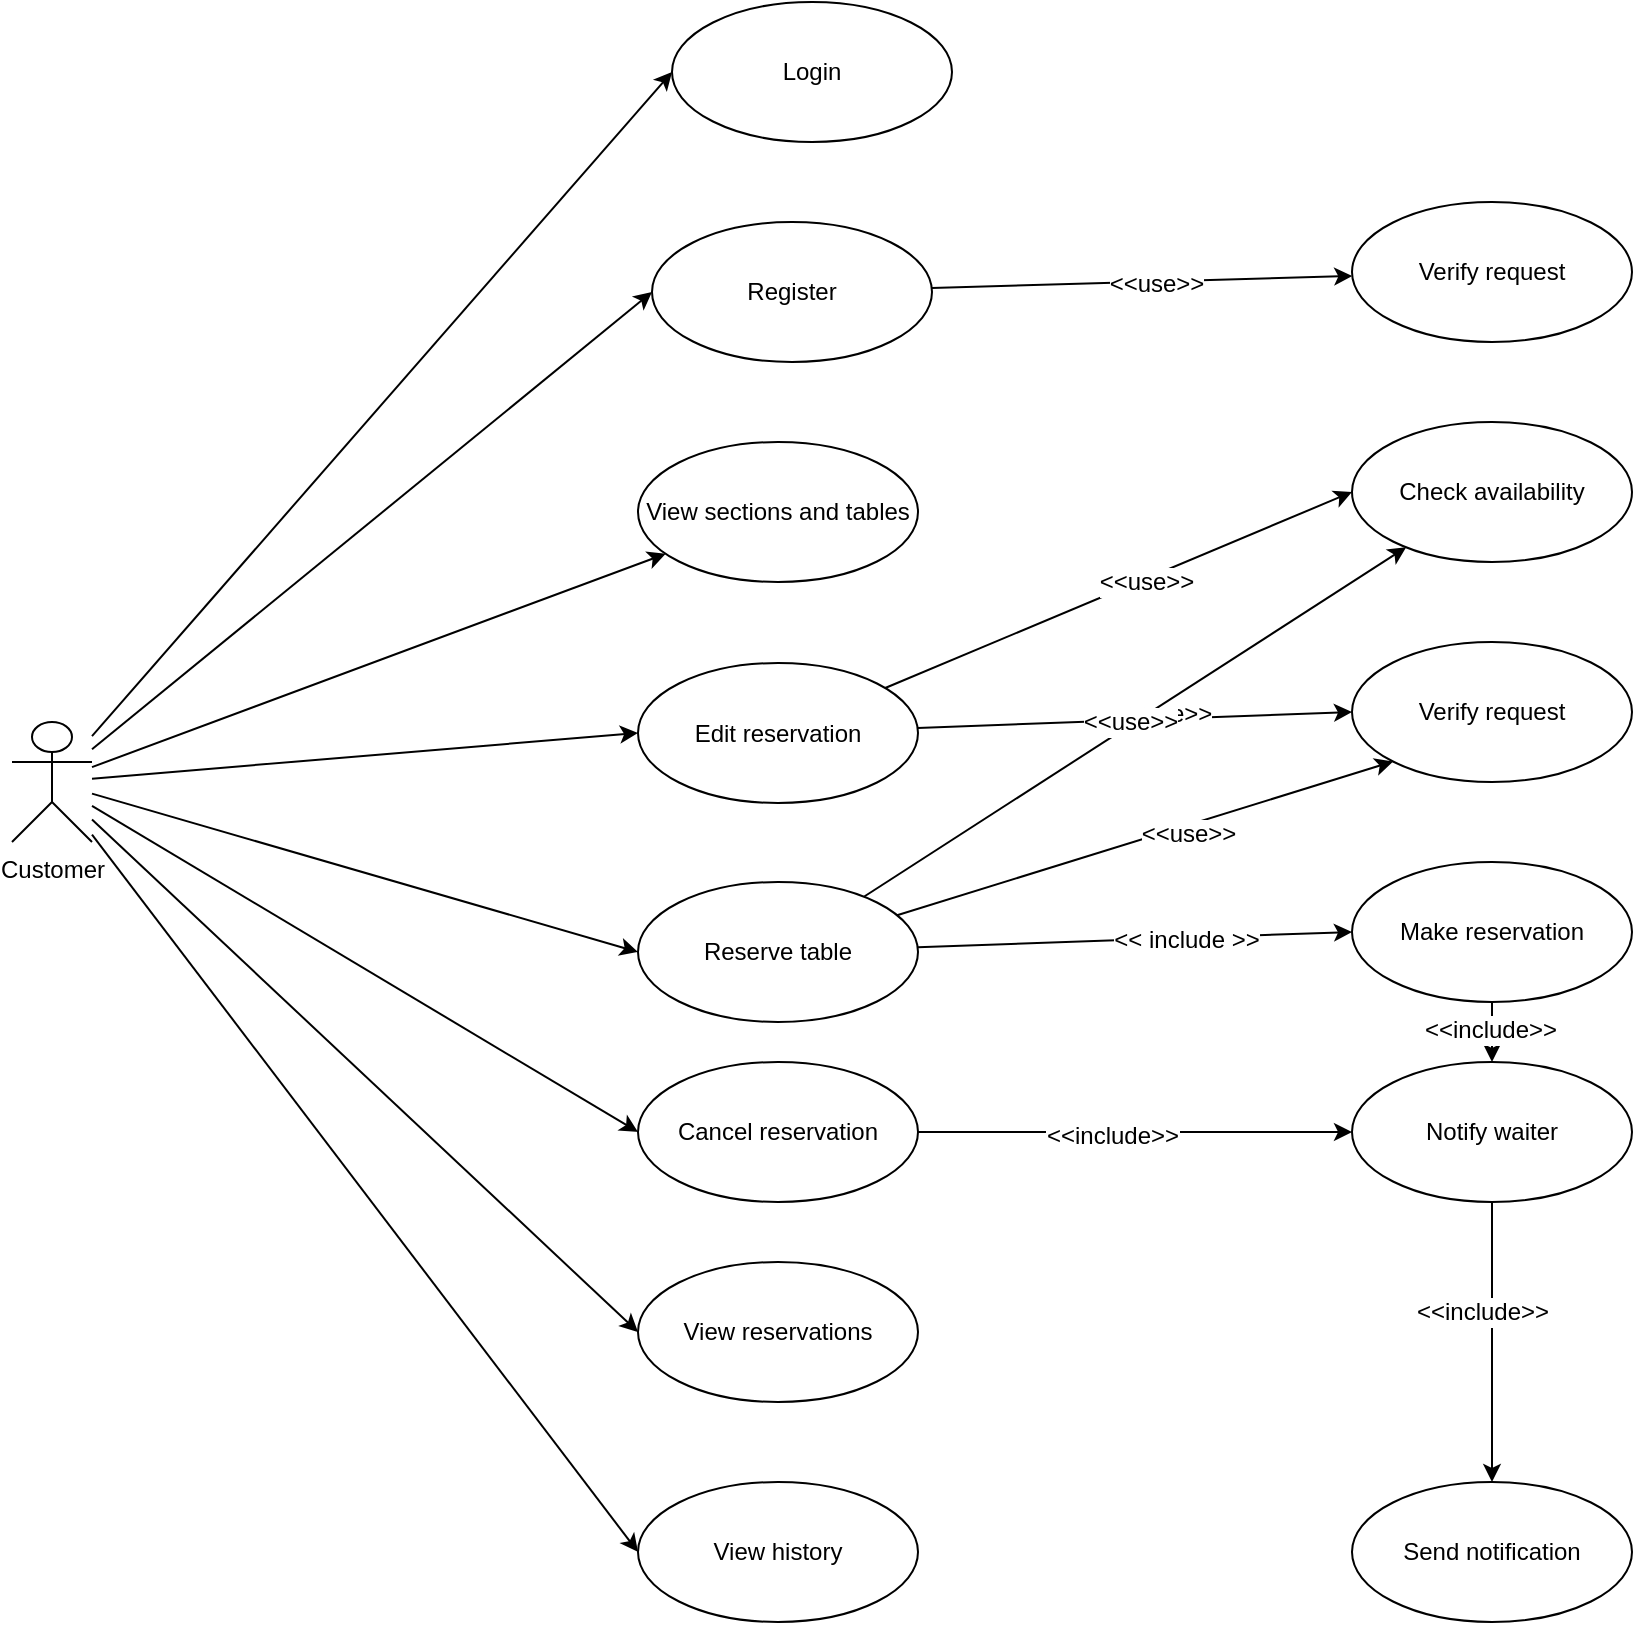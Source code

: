 <mxfile version="12.6.4" type="device"><diagram id="shQymaz0g4bsmpP-fCkJ" name="Page-1"><mxGraphModel dx="1924" dy="919" grid="1" gridSize="10" guides="1" tooltips="1" connect="1" arrows="1" fold="1" page="1" pageScale="1" pageWidth="827" pageHeight="1169" math="0" shadow="0"><root><mxCell id="0"/><mxCell id="1" parent="0"/><mxCell id="voaFOwtrVO9BjnSC0HEd-8" style="rounded=0;orthogonalLoop=1;jettySize=auto;html=1;" edge="1" parent="1" source="voaFOwtrVO9BjnSC0HEd-1" target="voaFOwtrVO9BjnSC0HEd-5"><mxGeometry relative="1" as="geometry"/></mxCell><mxCell id="voaFOwtrVO9BjnSC0HEd-18" style="rounded=0;orthogonalLoop=1;jettySize=auto;html=1;entryX=0;entryY=0.5;entryDx=0;entryDy=0;" edge="1" parent="1" source="voaFOwtrVO9BjnSC0HEd-1" target="voaFOwtrVO9BjnSC0HEd-9"><mxGeometry relative="1" as="geometry"/></mxCell><mxCell id="voaFOwtrVO9BjnSC0HEd-46" style="edgeStyle=none;rounded=0;orthogonalLoop=1;jettySize=auto;html=1;entryX=0;entryY=0.5;entryDx=0;entryDy=0;" edge="1" parent="1" source="voaFOwtrVO9BjnSC0HEd-1" target="voaFOwtrVO9BjnSC0HEd-45"><mxGeometry relative="1" as="geometry"/></mxCell><mxCell id="voaFOwtrVO9BjnSC0HEd-47" style="edgeStyle=none;rounded=0;orthogonalLoop=1;jettySize=auto;html=1;entryX=0;entryY=0.5;entryDx=0;entryDy=0;" edge="1" parent="1" source="voaFOwtrVO9BjnSC0HEd-1" target="voaFOwtrVO9BjnSC0HEd-44"><mxGeometry relative="1" as="geometry"/></mxCell><mxCell id="voaFOwtrVO9BjnSC0HEd-51" style="edgeStyle=none;rounded=0;orthogonalLoop=1;jettySize=auto;html=1;entryX=0;entryY=0.5;entryDx=0;entryDy=0;" edge="1" parent="1" source="voaFOwtrVO9BjnSC0HEd-1" target="voaFOwtrVO9BjnSC0HEd-15"><mxGeometry relative="1" as="geometry"/></mxCell><mxCell id="voaFOwtrVO9BjnSC0HEd-52" style="edgeStyle=none;rounded=0;orthogonalLoop=1;jettySize=auto;html=1;entryX=0;entryY=0.5;entryDx=0;entryDy=0;" edge="1" parent="1" source="voaFOwtrVO9BjnSC0HEd-1" target="voaFOwtrVO9BjnSC0HEd-14"><mxGeometry relative="1" as="geometry"/></mxCell><mxCell id="voaFOwtrVO9BjnSC0HEd-53" style="edgeStyle=none;rounded=0;orthogonalLoop=1;jettySize=auto;html=1;entryX=0;entryY=0.5;entryDx=0;entryDy=0;" edge="1" parent="1" source="voaFOwtrVO9BjnSC0HEd-1" target="voaFOwtrVO9BjnSC0HEd-13"><mxGeometry relative="1" as="geometry"/></mxCell><mxCell id="voaFOwtrVO9BjnSC0HEd-54" style="edgeStyle=none;rounded=0;orthogonalLoop=1;jettySize=auto;html=1;entryX=0;entryY=0.5;entryDx=0;entryDy=0;" edge="1" parent="1" source="voaFOwtrVO9BjnSC0HEd-1" target="voaFOwtrVO9BjnSC0HEd-16"><mxGeometry relative="1" as="geometry"/></mxCell><mxCell id="voaFOwtrVO9BjnSC0HEd-1" value="Customer" style="shape=umlActor;html=1;verticalLabelPosition=bottom;verticalAlign=top;align=center;" vertex="1" parent="1"><mxGeometry x="-740" y="440" width="40" height="60" as="geometry"/></mxCell><mxCell id="voaFOwtrVO9BjnSC0HEd-5" value="View sections and tables" style="ellipse;whiteSpace=wrap;html=1;" vertex="1" parent="1"><mxGeometry x="-427" y="300" width="140" height="70" as="geometry"/></mxCell><mxCell id="voaFOwtrVO9BjnSC0HEd-20" style="rounded=0;orthogonalLoop=1;jettySize=auto;html=1;entryX=0;entryY=1;entryDx=0;entryDy=0;" edge="1" parent="1" source="voaFOwtrVO9BjnSC0HEd-9" target="voaFOwtrVO9BjnSC0HEd-19"><mxGeometry relative="1" as="geometry"/></mxCell><mxCell id="voaFOwtrVO9BjnSC0HEd-30" value="&amp;lt;&amp;lt;use&amp;gt;&amp;gt;" style="text;html=1;align=center;verticalAlign=middle;resizable=0;points=[];labelBackgroundColor=#ffffff;" vertex="1" connectable="0" parent="voaFOwtrVO9BjnSC0HEd-20"><mxGeometry x="0.164" y="-4" relative="1" as="geometry"><mxPoint as="offset"/></mxGeometry></mxCell><mxCell id="voaFOwtrVO9BjnSC0HEd-24" style="rounded=0;orthogonalLoop=1;jettySize=auto;html=1;entryX=0;entryY=0.5;entryDx=0;entryDy=0;" edge="1" parent="1" source="voaFOwtrVO9BjnSC0HEd-9" target="voaFOwtrVO9BjnSC0HEd-23"><mxGeometry relative="1" as="geometry"/></mxCell><mxCell id="voaFOwtrVO9BjnSC0HEd-29" value="&amp;lt;&amp;lt; include &amp;gt;&amp;gt;" style="text;html=1;align=center;verticalAlign=middle;resizable=0;points=[];labelBackgroundColor=#ffffff;" vertex="1" connectable="0" parent="voaFOwtrVO9BjnSC0HEd-24"><mxGeometry x="0.229" y="-1" relative="1" as="geometry"><mxPoint as="offset"/></mxGeometry></mxCell><mxCell id="voaFOwtrVO9BjnSC0HEd-9" value="Reserve table" style="ellipse;whiteSpace=wrap;html=1;" vertex="1" parent="1"><mxGeometry x="-427" y="520" width="140" height="70" as="geometry"/></mxCell><mxCell id="voaFOwtrVO9BjnSC0HEd-10" value="Check availability" style="ellipse;whiteSpace=wrap;html=1;" vertex="1" parent="1"><mxGeometry x="-70" y="290" width="140" height="70" as="geometry"/></mxCell><mxCell id="voaFOwtrVO9BjnSC0HEd-13" value="View reservations" style="ellipse;whiteSpace=wrap;html=1;" vertex="1" parent="1"><mxGeometry x="-427" y="710" width="140" height="70" as="geometry"/></mxCell><mxCell id="voaFOwtrVO9BjnSC0HEd-58" value="" style="edgeStyle=none;rounded=0;orthogonalLoop=1;jettySize=auto;html=1;" edge="1" parent="1" source="voaFOwtrVO9BjnSC0HEd-23" target="voaFOwtrVO9BjnSC0HEd-57"><mxGeometry relative="1" as="geometry"/></mxCell><mxCell id="voaFOwtrVO9BjnSC0HEd-60" value="&amp;lt;&amp;lt;include&amp;gt;&amp;gt;" style="text;html=1;align=center;verticalAlign=middle;resizable=0;points=[];labelBackgroundColor=#ffffff;" vertex="1" connectable="0" parent="voaFOwtrVO9BjnSC0HEd-58"><mxGeometry x="-0.116" y="-2" relative="1" as="geometry"><mxPoint x="1" as="offset"/></mxGeometry></mxCell><mxCell id="voaFOwtrVO9BjnSC0HEd-14" value="Cancel reservation" style="ellipse;whiteSpace=wrap;html=1;" vertex="1" parent="1"><mxGeometry x="-427" y="610" width="140" height="70" as="geometry"/></mxCell><mxCell id="voaFOwtrVO9BjnSC0HEd-68" style="edgeStyle=none;rounded=0;orthogonalLoop=1;jettySize=auto;html=1;" edge="1" parent="1" source="voaFOwtrVO9BjnSC0HEd-57" target="voaFOwtrVO9BjnSC0HEd-62"><mxGeometry relative="1" as="geometry"><Array as="points"/></mxGeometry></mxCell><mxCell id="voaFOwtrVO9BjnSC0HEd-71" value="&amp;lt;&amp;lt;include&amp;gt;&amp;gt;" style="text;html=1;align=center;verticalAlign=middle;resizable=0;points=[];labelBackgroundColor=#ffffff;" vertex="1" connectable="0" parent="voaFOwtrVO9BjnSC0HEd-68"><mxGeometry x="-0.142" y="-2" relative="1" as="geometry"><mxPoint x="-3.6" y="-5.53" as="offset"/></mxGeometry></mxCell><mxCell id="voaFOwtrVO9BjnSC0HEd-57" value="Notify waiter" style="ellipse;whiteSpace=wrap;html=1;" vertex="1" parent="1"><mxGeometry x="-70" y="610" width="140" height="70" as="geometry"/></mxCell><mxCell id="voaFOwtrVO9BjnSC0HEd-33" style="edgeStyle=none;rounded=0;orthogonalLoop=1;jettySize=auto;html=1;entryX=0;entryY=0.5;entryDx=0;entryDy=0;" edge="1" parent="1" source="voaFOwtrVO9BjnSC0HEd-15" target="voaFOwtrVO9BjnSC0HEd-19"><mxGeometry relative="1" as="geometry"/></mxCell><mxCell id="voaFOwtrVO9BjnSC0HEd-34" value="&amp;lt;&amp;lt;use&amp;gt;&amp;gt;" style="text;html=1;align=center;verticalAlign=middle;resizable=0;points=[];labelBackgroundColor=#ffffff;" vertex="1" connectable="0" parent="voaFOwtrVO9BjnSC0HEd-33"><mxGeometry x="0.135" y="3" relative="1" as="geometry"><mxPoint as="offset"/></mxGeometry></mxCell><mxCell id="voaFOwtrVO9BjnSC0HEd-35" style="edgeStyle=none;rounded=0;orthogonalLoop=1;jettySize=auto;html=1;entryX=0;entryY=0.5;entryDx=0;entryDy=0;" edge="1" parent="1" source="voaFOwtrVO9BjnSC0HEd-15" target="voaFOwtrVO9BjnSC0HEd-10"><mxGeometry relative="1" as="geometry"/></mxCell><mxCell id="voaFOwtrVO9BjnSC0HEd-36" value="&amp;lt;&amp;lt;use&amp;gt;&amp;gt;" style="text;html=1;align=center;verticalAlign=middle;resizable=0;points=[];labelBackgroundColor=#ffffff;" vertex="1" connectable="0" parent="voaFOwtrVO9BjnSC0HEd-35"><mxGeometry x="0.109" y="-1" relative="1" as="geometry"><mxPoint as="offset"/></mxGeometry></mxCell><mxCell id="voaFOwtrVO9BjnSC0HEd-15" value="Edit reservation" style="ellipse;whiteSpace=wrap;html=1;" vertex="1" parent="1"><mxGeometry x="-427" y="410.5" width="140" height="70" as="geometry"/></mxCell><mxCell id="voaFOwtrVO9BjnSC0HEd-16" value="View history" style="ellipse;whiteSpace=wrap;html=1;" vertex="1" parent="1"><mxGeometry x="-427" y="820" width="140" height="70" as="geometry"/></mxCell><mxCell id="voaFOwtrVO9BjnSC0HEd-17" value="" style="group" vertex="1" connectable="0" parent="1"><mxGeometry x="-257" y="430" width="60" height="30" as="geometry"/></mxCell><mxCell id="voaFOwtrVO9BjnSC0HEd-11" style="rounded=0;orthogonalLoop=1;jettySize=auto;html=1;" edge="1" parent="voaFOwtrVO9BjnSC0HEd-17" source="voaFOwtrVO9BjnSC0HEd-9" target="voaFOwtrVO9BjnSC0HEd-10"><mxGeometry relative="1" as="geometry"/></mxCell><mxCell id="voaFOwtrVO9BjnSC0HEd-31" value="&amp;lt;&amp;lt;use&amp;gt;&amp;gt;" style="text;html=1;align=center;verticalAlign=middle;resizable=0;points=[];labelBackgroundColor=#ffffff;" vertex="1" connectable="0" parent="voaFOwtrVO9BjnSC0HEd-11"><mxGeometry x="-0.01" y="2" relative="1" as="geometry"><mxPoint as="offset"/></mxGeometry></mxCell><mxCell id="voaFOwtrVO9BjnSC0HEd-19" value="Verify request" style="ellipse;whiteSpace=wrap;html=1;" vertex="1" parent="1"><mxGeometry x="-70" y="400" width="140" height="70" as="geometry"/></mxCell><mxCell id="voaFOwtrVO9BjnSC0HEd-44" value="Login" style="ellipse;whiteSpace=wrap;html=1;" vertex="1" parent="1"><mxGeometry x="-410" y="80" width="140" height="70" as="geometry"/></mxCell><mxCell id="voaFOwtrVO9BjnSC0HEd-49" value="" style="edgeStyle=none;rounded=0;orthogonalLoop=1;jettySize=auto;html=1;" edge="1" parent="1" source="voaFOwtrVO9BjnSC0HEd-45" target="voaFOwtrVO9BjnSC0HEd-48"><mxGeometry relative="1" as="geometry"/></mxCell><mxCell id="voaFOwtrVO9BjnSC0HEd-50" value="&amp;lt;&amp;lt;use&amp;gt;&amp;gt;" style="text;html=1;align=center;verticalAlign=middle;resizable=0;points=[];labelBackgroundColor=#ffffff;" vertex="1" connectable="0" parent="voaFOwtrVO9BjnSC0HEd-49"><mxGeometry x="0.063" y="-1" relative="1" as="geometry"><mxPoint as="offset"/></mxGeometry></mxCell><mxCell id="voaFOwtrVO9BjnSC0HEd-45" value="Register" style="ellipse;whiteSpace=wrap;html=1;" vertex="1" parent="1"><mxGeometry x="-420" y="190" width="140" height="70" as="geometry"/></mxCell><mxCell id="voaFOwtrVO9BjnSC0HEd-48" value="Verify request" style="ellipse;whiteSpace=wrap;html=1;" vertex="1" parent="1"><mxGeometry x="-70" y="180" width="140" height="70" as="geometry"/></mxCell><mxCell id="voaFOwtrVO9BjnSC0HEd-62" value="Send notification" style="ellipse;whiteSpace=wrap;html=1;" vertex="1" parent="1"><mxGeometry x="-70" y="820" width="140" height="70" as="geometry"/></mxCell><mxCell id="voaFOwtrVO9BjnSC0HEd-72" style="edgeStyle=none;rounded=0;orthogonalLoop=1;jettySize=auto;html=1;exitX=0.5;exitY=1;exitDx=0;exitDy=0;" edge="1" parent="1" source="voaFOwtrVO9BjnSC0HEd-19" target="voaFOwtrVO9BjnSC0HEd-19"><mxGeometry relative="1" as="geometry"/></mxCell><mxCell id="voaFOwtrVO9BjnSC0HEd-23" value="Make reservation" style="ellipse;whiteSpace=wrap;html=1;" vertex="1" parent="1"><mxGeometry x="-70" y="510" width="140" height="70" as="geometry"/></mxCell><mxCell id="voaFOwtrVO9BjnSC0HEd-77" value="" style="edgeStyle=none;rounded=0;orthogonalLoop=1;jettySize=auto;html=1;" edge="1" parent="1" source="voaFOwtrVO9BjnSC0HEd-14" target="voaFOwtrVO9BjnSC0HEd-57"><mxGeometry relative="1" as="geometry"><mxPoint x="-287.032" y="643.949" as="sourcePoint"/><mxPoint x="120.035" y="636.599" as="targetPoint"/></mxGeometry></mxCell><mxCell id="voaFOwtrVO9BjnSC0HEd-78" value="&amp;lt;&amp;lt;include&amp;gt;&amp;gt;" style="text;html=1;align=center;verticalAlign=middle;resizable=0;points=[];labelBackgroundColor=#ffffff;" vertex="1" connectable="0" parent="voaFOwtrVO9BjnSC0HEd-77"><mxGeometry x="-0.116" y="-2" relative="1" as="geometry"><mxPoint x="1" as="offset"/></mxGeometry></mxCell></root></mxGraphModel></diagram></mxfile>